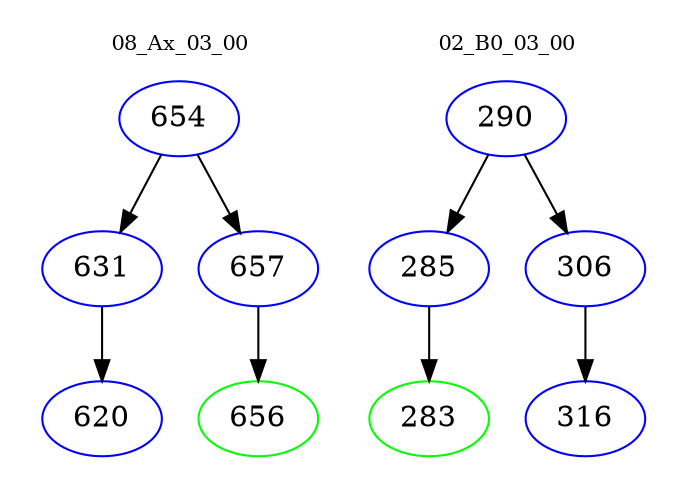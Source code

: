 digraph{
subgraph cluster_0 {
color = white
label = "08_Ax_03_00";
fontsize=10;
T0_654 [label="654", color="blue"]
T0_654 -> T0_631 [color="black"]
T0_631 [label="631", color="blue"]
T0_631 -> T0_620 [color="black"]
T0_620 [label="620", color="blue"]
T0_654 -> T0_657 [color="black"]
T0_657 [label="657", color="blue"]
T0_657 -> T0_656 [color="black"]
T0_656 [label="656", color="green"]
}
subgraph cluster_1 {
color = white
label = "02_B0_03_00";
fontsize=10;
T1_290 [label="290", color="blue"]
T1_290 -> T1_285 [color="black"]
T1_285 [label="285", color="blue"]
T1_285 -> T1_283 [color="black"]
T1_283 [label="283", color="green"]
T1_290 -> T1_306 [color="black"]
T1_306 [label="306", color="blue"]
T1_306 -> T1_316 [color="black"]
T1_316 [label="316", color="blue"]
}
}
